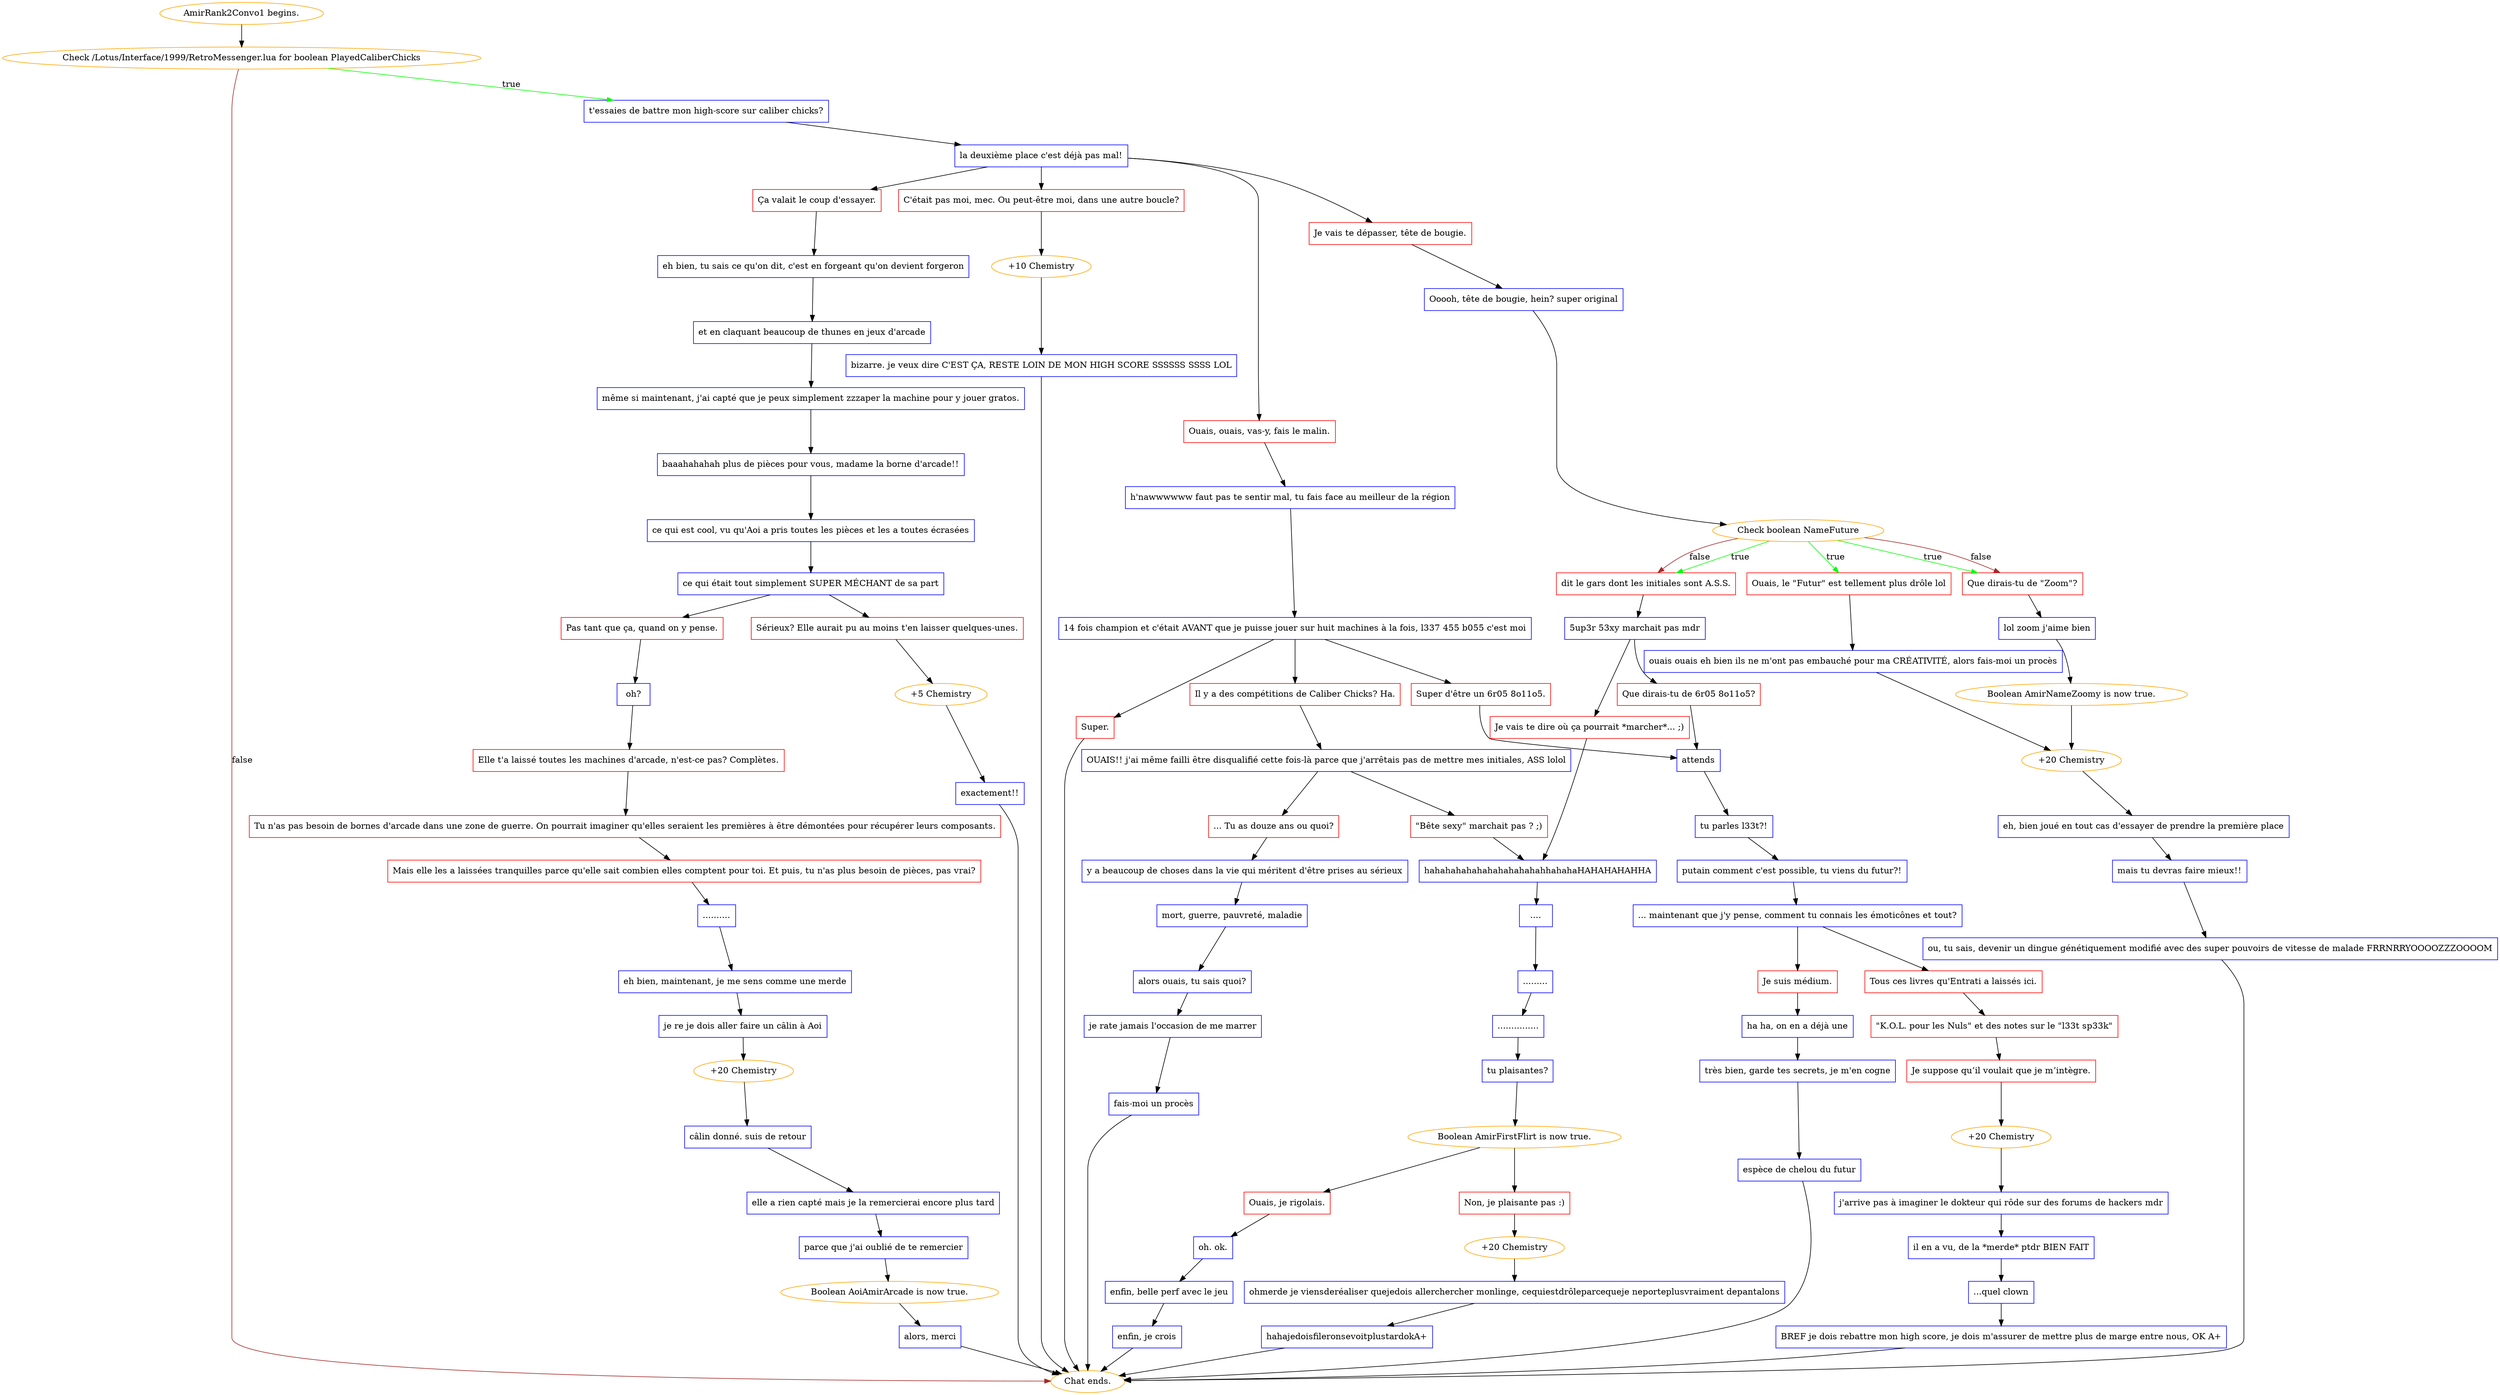 digraph {
	"AmirRank2Convo1 begins." [color=orange];
		"AmirRank2Convo1 begins." -> j3924429630;
	j3924429630 [label="Check /Lotus/Interface/1999/RetroMessenger.lua for boolean PlayedCaliberChicks",color=orange];
		j3924429630 -> j3117168452 [label=true,color=green];
		j3924429630 -> "Chat ends." [label=false,color=brown];
	j3117168452 [label="t'essaies de battre mon high-score sur caliber chicks?",shape=box,color=blue];
		j3117168452 -> j2830124651;
	"Chat ends." [color=orange];
	j2830124651 [label="la deuxième place c'est déjà pas mal!",shape=box,color=blue];
		j2830124651 -> j203367967;
		j2830124651 -> j995016668;
		j2830124651 -> j3309411228;
		j2830124651 -> j1481546735;
	j203367967 [label="Ça valait le coup d'essayer.",shape=box,color=red];
		j203367967 -> j2991704556;
	j995016668 [label="Je vais te dépasser, tête de bougie.",shape=box,color=red];
		j995016668 -> j1026370831;
	j3309411228 [label="Ouais, ouais, vas-y, fais le malin.",shape=box,color=red];
		j3309411228 -> j1625084896;
	j1481546735 [label="C'était pas moi, mec. Ou peut-être moi, dans une autre boucle?",shape=box,color=red];
		j1481546735 -> j2103344200;
	j2991704556 [label="eh bien, tu sais ce qu'on dit, c'est en forgeant qu'on devient forgeron",shape=box,color=blue];
		j2991704556 -> j2458480339;
	j1026370831 [label="Ooooh, tête de bougie, hein? super original",shape=box,color=blue];
		j1026370831 -> j2000543418;
	j1625084896 [label="h'nawwwwww faut pas te sentir mal, tu fais face au meilleur de la région",shape=box,color=blue];
		j1625084896 -> j2727272205;
	j2103344200 [label="+10 Chemistry",color=orange];
		j2103344200 -> j4236980049;
	j2458480339 [label="et en claquant beaucoup de thunes en jeux d'arcade",shape=box,color=blue];
		j2458480339 -> j1146530989;
	j2000543418 [label="Check boolean NameFuture",color=orange];
		j2000543418 -> j1270864880 [label=true,color=green];
		j2000543418 -> j2992142732 [label=true,color=green];
		j2000543418 -> j3732778275 [label=true,color=green];
		j2000543418 -> j2992142732 [label=false,color=brown];
		j2000543418 -> j3732778275 [label=false,color=brown];
	j2727272205 [label="14 fois champion et c'était AVANT que je puisse jouer sur huit machines à la fois, l337 455 b055 c'est moi",shape=box,color=blue];
		j2727272205 -> j1566895455;
		j2727272205 -> j4017838353;
		j2727272205 -> j285553358;
	j4236980049 [label="bizarre. je veux dire C'EST ÇA, RESTE LOIN DE MON HIGH SCORE SSSSSS SSSS LOL",shape=box,color=blue];
		j4236980049 -> "Chat ends.";
	j1146530989 [label="même si maintenant, j'ai capté que je peux simplement zzzaper la machine pour y jouer gratos.",shape=box,color=blue];
		j1146530989 -> j1002303619;
	j1270864880 [label="Ouais, le \"Futur\" est tellement plus drôle lol",shape=box,color=red];
		j1270864880 -> j3690139542;
	j2992142732 [label="Que dirais-tu de \"Zoom\"?",shape=box,color=red];
		j2992142732 -> j2598003012;
	j3732778275 [label="dit le gars dont les initiales sont A.S.S.",shape=box,color=red];
		j3732778275 -> j2464176885;
	j1566895455 [label="Super d'être un 6r05 8o11o5.",shape=box,color=red];
		j1566895455 -> j536553448;
	j4017838353 [label="Il y a des compétitions de Caliber Chicks? Ha.",shape=box,color=red];
		j4017838353 -> j2743612269;
	j285553358 [label="Super.",shape=box,color=red];
		j285553358 -> "Chat ends.";
	j1002303619 [label="baaahahahah plus de pièces pour vous, madame la borne d'arcade!!",shape=box,color=blue];
		j1002303619 -> j3743100770;
	j3690139542 [label="ouais ouais eh bien ils ne m'ont pas embauché pour ma CRÉATIVITÉ, alors fais-moi un procès",shape=box,color=blue];
		j3690139542 -> j3312621353;
	j2598003012 [label="lol zoom j'aime bien",shape=box,color=blue];
		j2598003012 -> j2207311018;
	j2464176885 [label="5up3r 53xy marchait pas mdr",shape=box,color=blue];
		j2464176885 -> j116739784;
		j2464176885 -> j2585158550;
	j536553448 [label="attends",shape=box,color=blue];
		j536553448 -> j186419906;
	j2743612269 [label="OUAIS!! j'ai même failli être disqualifié cette fois-là parce que j'arrêtais pas de mettre mes initiales, ASS lolol",shape=box,color=blue];
		j2743612269 -> j2194523490;
		j2743612269 -> j3900493940;
	j3743100770 [label="ce qui est cool, vu qu'Aoi a pris toutes les pièces et les a toutes écrasées",shape=box,color=blue];
		j3743100770 -> j3485937127;
	j3312621353 [label="+20 Chemistry",color=orange];
		j3312621353 -> j874356625;
	j2207311018 [label="Boolean AmirNameZoomy is now true.",color=orange];
		j2207311018 -> j3312621353;
	j116739784 [label="Je vais te dire où ça pourrait *marcher*... ;)",shape=box,color=red];
		j116739784 -> j3698243415;
	j2585158550 [label="Que dirais-tu de 6r05 8o11o5?",shape=box,color=red];
		j2585158550 -> j536553448;
	j186419906 [label="tu parles l33t?!",shape=box,color=blue];
		j186419906 -> j1454205515;
	j2194523490 [label="\"Bête sexy\" marchait pas ? ;)",shape=box,color=red];
		j2194523490 -> j3698243415;
	j3900493940 [label="... Tu as douze ans ou quoi?",shape=box,color=red];
		j3900493940 -> j54462456;
	j3485937127 [label="ce qui était tout simplement SUPER MÉCHANT de sa part",shape=box,color=blue];
		j3485937127 -> j3905782874;
		j3485937127 -> j1435790645;
	j874356625 [label="eh, bien joué en tout cas d'essayer de prendre la première place",shape=box,color=blue];
		j874356625 -> j4063963827;
	j3698243415 [label="hahahahahahahahahahahahhahahaHAHAHAHAHHA",shape=box,color=blue];
		j3698243415 -> j486472893;
	j1454205515 [label="putain comment c'est possible, tu viens du futur?!",shape=box,color=blue];
		j1454205515 -> j596430949;
	j54462456 [label="y a beaucoup de choses dans la vie qui méritent d'être prises au sérieux",shape=box,color=blue];
		j54462456 -> j2851872914;
	j3905782874 [label="Sérieux? Elle aurait pu au moins t'en laisser quelques-unes.",shape=box,color=red];
		j3905782874 -> j3185785741;
	j1435790645 [label="Pas tant que ça, quand on y pense.",shape=box,color=red];
		j1435790645 -> j2834142441;
	j4063963827 [label="mais tu devras faire mieux!!",shape=box,color=blue];
		j4063963827 -> j2512039687;
	j486472893 [label="....",shape=box,color=blue];
		j486472893 -> j2532747758;
	j596430949 [label="... maintenant que j'y pense, comment tu connais les émoticônes et tout?",shape=box,color=blue];
		j596430949 -> j2142776858;
		j596430949 -> j2406591084;
	j2851872914 [label="mort, guerre, pauvreté, maladie",shape=box,color=blue];
		j2851872914 -> j3558710444;
	j3185785741 [label="+5 Chemistry",color=orange];
		j3185785741 -> j1130890338;
	j2834142441 [label="oh?",shape=box,color=blue];
		j2834142441 -> j996465559;
	j2512039687 [label="ou, tu sais, devenir un dingue génétiquement modifié avec des super pouvoirs de vitesse de malade FRRNRRYOOOOZZZOOOOM",shape=box,color=blue];
		j2512039687 -> "Chat ends.";
	j2532747758 [label=".........",shape=box,color=blue];
		j2532747758 -> j2616064924;
	j2142776858 [label="Tous ces livres qu'Entrati a laissés ici.",shape=box,color=red];
		j2142776858 -> j2130406534;
	j2406591084 [label="Je suis médium.",shape=box,color=red];
		j2406591084 -> j430490015;
	j3558710444 [label="alors ouais, tu sais quoi?",shape=box,color=blue];
		j3558710444 -> j1246073754;
	j1130890338 [label="exactement!!",shape=box,color=blue];
		j1130890338 -> "Chat ends.";
	j996465559 [label="Elle t'a laissé toutes les machines d'arcade, n'est-ce pas? Complètes.",shape=box,color=red];
		j996465559 -> j2378105343;
	j2616064924 [label="...............",shape=box,color=blue];
		j2616064924 -> j4093127585;
	j2130406534 [label="\"K.O.L. pour les Nuls\" et des notes sur le \"l33t sp33k\"",shape=box,color=red];
		j2130406534 -> j847595868;
	j430490015 [label="ha ha, on en a déjà une",shape=box,color=blue];
		j430490015 -> j3689242423;
	j1246073754 [label="je rate jamais l'occasion de me marrer",shape=box,color=blue];
		j1246073754 -> j501613668;
	j2378105343 [label="Tu n'as pas besoin de bornes d'arcade dans une zone de guerre. On pourrait imaginer qu'elles seraient les premières à être démontées pour récupérer leurs composants.",shape=box,color=red];
		j2378105343 -> j1407865696;
	j4093127585 [label="tu plaisantes?",shape=box,color=blue];
		j4093127585 -> j3631774215;
	j847595868 [label="Je suppose qu’il voulait que je m’intègre.",shape=box,color=red];
		j847595868 -> j1842579199;
	j3689242423 [label="très bien, garde tes secrets, je m'en cogne",shape=box,color=blue];
		j3689242423 -> j4268042697;
	j501613668 [label="fais-moi un procès",shape=box,color=blue];
		j501613668 -> "Chat ends.";
	j1407865696 [label="Mais elle les a laissées tranquilles parce qu'elle sait combien elles comptent pour toi. Et puis, tu n'as plus besoin de pièces, pas vrai?",shape=box,color=red];
		j1407865696 -> j390107419;
	j3631774215 [label="Boolean AmirFirstFlirt is now true.",color=orange];
		j3631774215 -> j653932351;
		j3631774215 -> j1981270988;
	j1842579199 [label="+20 Chemistry",color=orange];
		j1842579199 -> j3095474098;
	j4268042697 [label="espèce de chelou du futur",shape=box,color=blue];
		j4268042697 -> "Chat ends.";
	j390107419 [label="..........",shape=box,color=blue];
		j390107419 -> j845763276;
	j653932351 [label="Non, je plaisante pas :)",shape=box,color=red];
		j653932351 -> j3276072104;
	j1981270988 [label="Ouais, je rigolais.",shape=box,color=red];
		j1981270988 -> j2453547548;
	j3095474098 [label="j'arrive pas à imaginer le dokteur qui rôde sur des forums de hackers mdr",shape=box,color=blue];
		j3095474098 -> j814767969;
	j845763276 [label="eh bien, maintenant, je me sens comme une merde",shape=box,color=blue];
		j845763276 -> j3021540307;
	j3276072104 [label="+20 Chemistry",color=orange];
		j3276072104 -> j1923108631;
	j2453547548 [label="oh. ok.",shape=box,color=blue];
		j2453547548 -> j3352832018;
	j814767969 [label="il en a vu, de la *merde* ptdr BIEN FAIT",shape=box,color=blue];
		j814767969 -> j2125476985;
	j3021540307 [label="je re je dois aller faire un câlin à Aoi",shape=box,color=blue];
		j3021540307 -> j519122246;
	j1923108631 [label="ohmerde je viensderéaliser quejedois allerchercher monlinge, cequiestdrôleparcequeje neporteplusvraiment depantalons",shape=box,color=blue];
		j1923108631 -> j2984966860;
	j3352832018 [label="enfin, belle perf avec le jeu",shape=box,color=blue];
		j3352832018 -> j4156482906;
	j2125476985 [label="...quel clown",shape=box,color=blue];
		j2125476985 -> j2242714197;
	j519122246 [label="+20 Chemistry",color=orange];
		j519122246 -> j4090690641;
	j2984966860 [label="hahajedoisfileronsevoitplustardokA+",shape=box,color=blue];
		j2984966860 -> "Chat ends.";
	j4156482906 [label="enfin, je crois",shape=box,color=blue];
		j4156482906 -> "Chat ends.";
	j2242714197 [label="BREF je dois rebattre mon high score, je dois m'assurer de mettre plus de marge entre nous, OK A+",shape=box,color=blue];
		j2242714197 -> "Chat ends.";
	j4090690641 [label="câlin donné. suis de retour",shape=box,color=blue];
		j4090690641 -> j57606170;
	j57606170 [label="elle a rien capté mais je la remercierai encore plus tard",shape=box,color=blue];
		j57606170 -> j585221787;
	j585221787 [label="parce que j'ai oublié de te remercier",shape=box,color=blue];
		j585221787 -> j2785888277;
	j2785888277 [label="Boolean AoiAmirArcade is now true.",color=orange];
		j2785888277 -> j4176314946;
	j4176314946 [label="alors, merci",shape=box,color=blue];
		j4176314946 -> "Chat ends.";
}